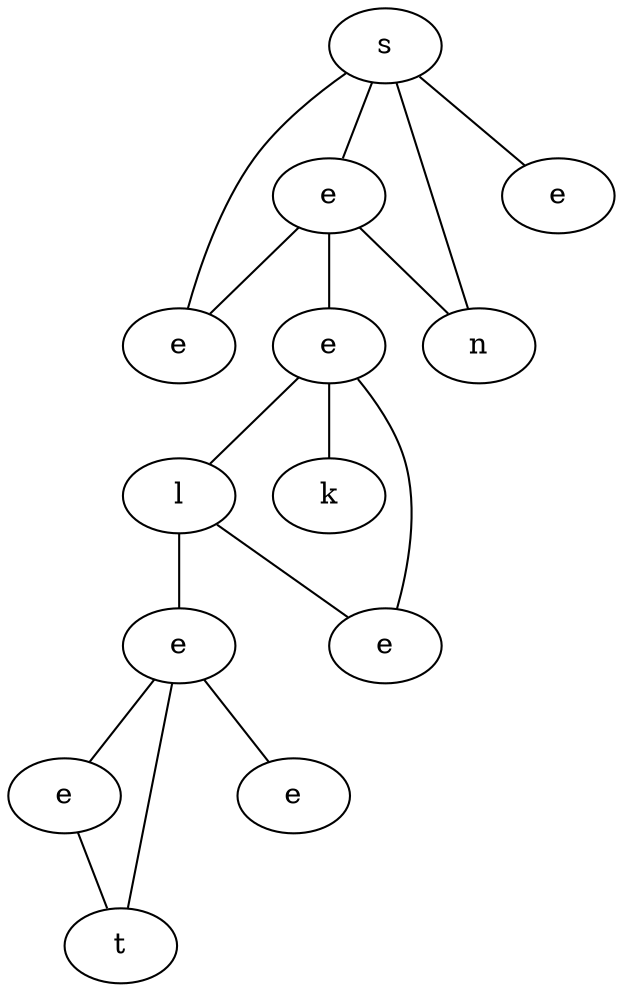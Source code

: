 graph {
ZjCH[label="s"]
YISp[label="e"]
ggJE[label="e"]
kvpT[label="n"]
RBUb[label="e"]
zbBV[label="e"]
wBPm[label="l"]
XYDC[label="k"]
ylNt[label="e"]
ycxz[label="e"]
OmkA[label="e"]
VvMz[label="t"]
ePyb[label="e"]
ZjCH -- YISp
ZjCH -- ggJE
ZjCH -- kvpT
ZjCH -- RBUb
YISp -- zbBV
YISp -- ggJE
YISp -- kvpT
zbBV -- wBPm
zbBV -- XYDC
zbBV -- ylNt
wBPm -- ylNt
wBPm -- ycxz
ycxz -- OmkA
ycxz -- VvMz
ycxz -- ePyb
OmkA -- VvMz
}